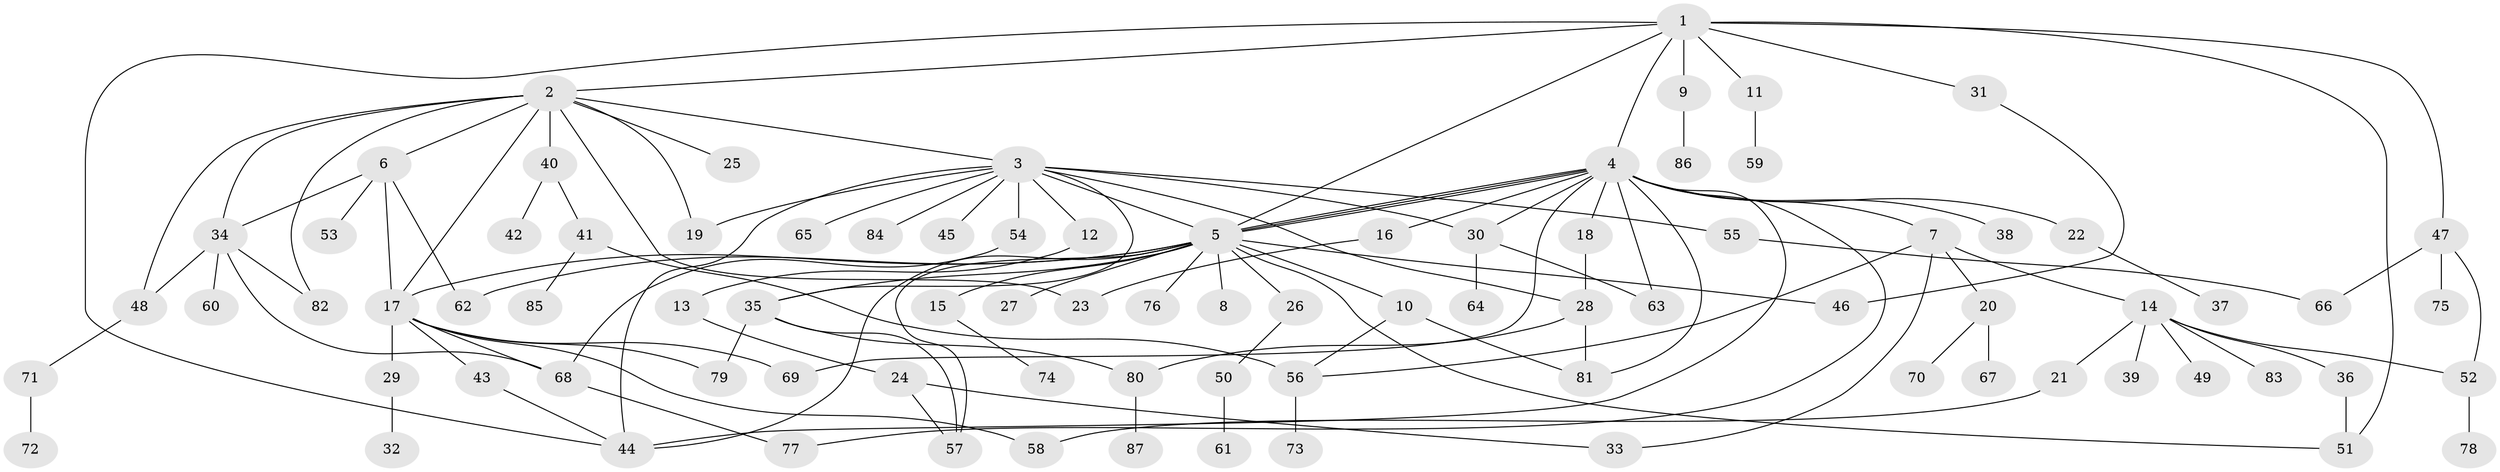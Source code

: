 // coarse degree distribution, {8: 0.03389830508474576, 11: 0.01694915254237288, 13: 0.01694915254237288, 16: 0.01694915254237288, 15: 0.01694915254237288, 5: 0.05084745762711865, 6: 0.03389830508474576, 1: 0.3898305084745763, 3: 0.1016949152542373, 2: 0.288135593220339, 9: 0.01694915254237288, 4: 0.01694915254237288}
// Generated by graph-tools (version 1.1) at 2025/51/02/27/25 19:51:57]
// undirected, 87 vertices, 125 edges
graph export_dot {
graph [start="1"]
  node [color=gray90,style=filled];
  1;
  2;
  3;
  4;
  5;
  6;
  7;
  8;
  9;
  10;
  11;
  12;
  13;
  14;
  15;
  16;
  17;
  18;
  19;
  20;
  21;
  22;
  23;
  24;
  25;
  26;
  27;
  28;
  29;
  30;
  31;
  32;
  33;
  34;
  35;
  36;
  37;
  38;
  39;
  40;
  41;
  42;
  43;
  44;
  45;
  46;
  47;
  48;
  49;
  50;
  51;
  52;
  53;
  54;
  55;
  56;
  57;
  58;
  59;
  60;
  61;
  62;
  63;
  64;
  65;
  66;
  67;
  68;
  69;
  70;
  71;
  72;
  73;
  74;
  75;
  76;
  77;
  78;
  79;
  80;
  81;
  82;
  83;
  84;
  85;
  86;
  87;
  1 -- 2;
  1 -- 4;
  1 -- 5;
  1 -- 9;
  1 -- 11;
  1 -- 31;
  1 -- 44;
  1 -- 47;
  1 -- 51;
  2 -- 3;
  2 -- 6;
  2 -- 17;
  2 -- 19;
  2 -- 23;
  2 -- 25;
  2 -- 34;
  2 -- 40;
  2 -- 48;
  2 -- 82;
  3 -- 5;
  3 -- 12;
  3 -- 19;
  3 -- 28;
  3 -- 30;
  3 -- 35;
  3 -- 44;
  3 -- 45;
  3 -- 54;
  3 -- 55;
  3 -- 65;
  3 -- 84;
  4 -- 5;
  4 -- 5;
  4 -- 5;
  4 -- 7;
  4 -- 16;
  4 -- 18;
  4 -- 22;
  4 -- 30;
  4 -- 38;
  4 -- 44;
  4 -- 63;
  4 -- 69;
  4 -- 77;
  4 -- 81;
  5 -- 8;
  5 -- 10;
  5 -- 15;
  5 -- 17;
  5 -- 26;
  5 -- 27;
  5 -- 35;
  5 -- 44;
  5 -- 46;
  5 -- 51;
  5 -- 57;
  5 -- 62;
  5 -- 76;
  6 -- 17;
  6 -- 34;
  6 -- 53;
  6 -- 62;
  7 -- 14;
  7 -- 20;
  7 -- 33;
  7 -- 56;
  9 -- 86;
  10 -- 56;
  10 -- 81;
  11 -- 59;
  12 -- 13;
  13 -- 24;
  14 -- 21;
  14 -- 36;
  14 -- 39;
  14 -- 49;
  14 -- 52;
  14 -- 83;
  15 -- 74;
  16 -- 23;
  17 -- 29;
  17 -- 43;
  17 -- 58;
  17 -- 68;
  17 -- 69;
  17 -- 79;
  18 -- 28;
  20 -- 67;
  20 -- 70;
  21 -- 58;
  22 -- 37;
  24 -- 33;
  24 -- 57;
  26 -- 50;
  28 -- 80;
  28 -- 81;
  29 -- 32;
  30 -- 63;
  30 -- 64;
  31 -- 46;
  34 -- 48;
  34 -- 60;
  34 -- 68;
  34 -- 82;
  35 -- 57;
  35 -- 79;
  35 -- 80;
  36 -- 51;
  40 -- 41;
  40 -- 42;
  41 -- 56;
  41 -- 85;
  43 -- 44;
  47 -- 52;
  47 -- 66;
  47 -- 75;
  48 -- 71;
  50 -- 61;
  52 -- 78;
  54 -- 68;
  55 -- 66;
  56 -- 73;
  68 -- 77;
  71 -- 72;
  80 -- 87;
}
